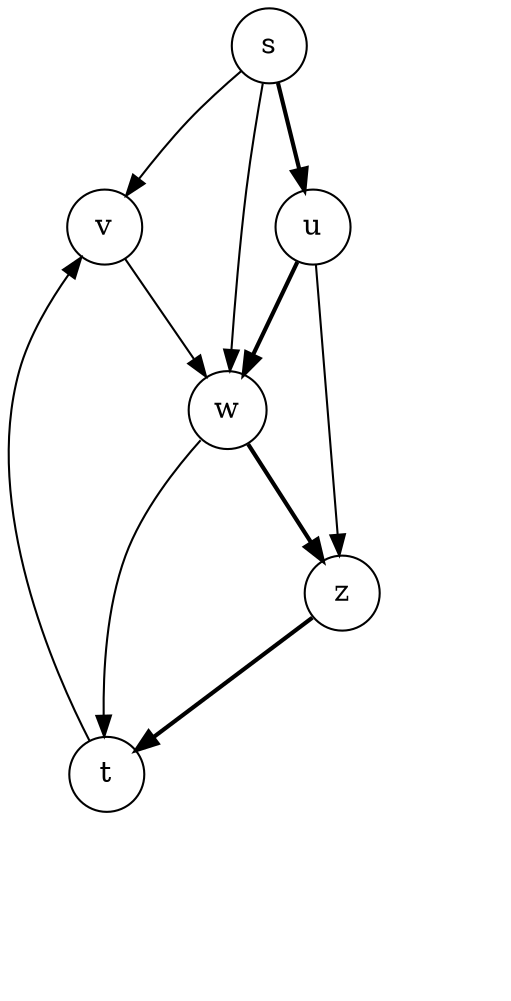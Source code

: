 digraph G {
  node [shape=circle, texmode="math"];
  edge [label=" ", lblstyle=auto, topath="bend left"];

  s -> v [texlbl="$7$", topath="bend right"];
  s -> w [texlbl="$3$"];
  s -> u [texlbl="$5$", style=bold];
  v -> w [texlbl="$1$"];
  u -> w [texlbl="$1$", style=bold];
  u -> z [texlbl="$2$"];
  w -> t [texlbl="$1$"];
  w -> z [texlbl="$3$", style=bold, topath="bend right"];
  z -> t [texlbl="$5$", style=bold];
  t -> v [texlbl="$3$"];

  node [style=invis, shape=none];
  edge [style=invis, len=0.2];
  s -> 1;
  u -> 2;
  v -> 3;
  t -> 4;
  z -> 5;
  w -> 6;
}
